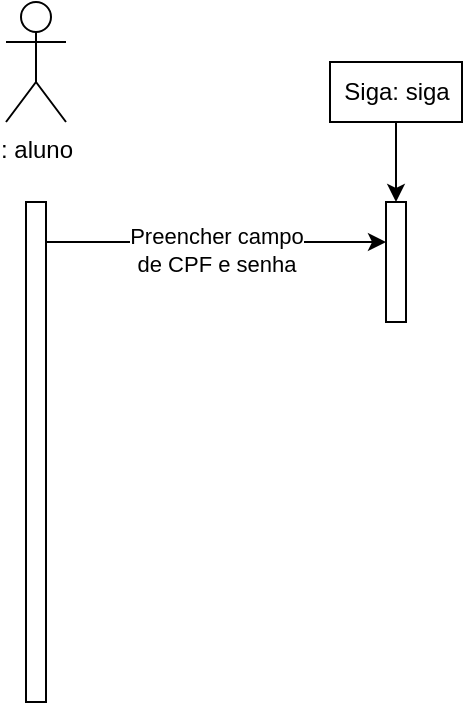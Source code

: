 <mxfile version="16.6.2" type="github">
  <diagram id="ZEX48tybaz3WDPqDXiuD" name="Page-1">
    <mxGraphModel dx="723" dy="413" grid="1" gridSize="10" guides="1" tooltips="1" connect="1" arrows="1" fold="1" page="1" pageScale="1" pageWidth="1169" pageHeight="827" math="0" shadow="0">
      <root>
        <mxCell id="0" />
        <mxCell id="1" parent="0" />
        <mxCell id="3zqD0T_lnfzhav-kkuIM-83" value="" style="edgeStyle=orthogonalEdgeStyle;rounded=0;orthogonalLoop=1;jettySize=auto;html=1;" edge="1" parent="1" source="3zqD0T_lnfzhav-kkuIM-74" target="3zqD0T_lnfzhav-kkuIM-82">
          <mxGeometry relative="1" as="geometry">
            <Array as="points">
              <mxPoint x="420" y="410" />
              <mxPoint x="420" y="410" />
            </Array>
          </mxGeometry>
        </mxCell>
        <mxCell id="3zqD0T_lnfzhav-kkuIM-84" value="Preencher campo&lt;br&gt;de CPF e senha" style="edgeLabel;html=1;align=center;verticalAlign=middle;resizable=0;points=[];" vertex="1" connectable="0" parent="3zqD0T_lnfzhav-kkuIM-83">
          <mxGeometry x="-0.277" y="-3" relative="1" as="geometry">
            <mxPoint x="23" y="1" as="offset" />
          </mxGeometry>
        </mxCell>
        <mxCell id="3zqD0T_lnfzhav-kkuIM-74" value="" style="html=1;points=[];perimeter=orthogonalPerimeter;" vertex="1" parent="1">
          <mxGeometry x="370" y="390" width="10" height="250" as="geometry" />
        </mxCell>
        <mxCell id="3zqD0T_lnfzhav-kkuIM-76" value=": aluno" style="shape=umlActor;verticalLabelPosition=bottom;verticalAlign=top;html=1;" vertex="1" parent="1">
          <mxGeometry x="360" y="290" width="30" height="60" as="geometry" />
        </mxCell>
        <mxCell id="3zqD0T_lnfzhav-kkuIM-82" value="" style="html=1;points=[];perimeter=orthogonalPerimeter;" vertex="1" parent="1">
          <mxGeometry x="550" y="390" width="10" height="60" as="geometry" />
        </mxCell>
        <mxCell id="3zqD0T_lnfzhav-kkuIM-86" style="edgeStyle=orthogonalEdgeStyle;rounded=0;orthogonalLoop=1;jettySize=auto;html=1;exitX=0.5;exitY=1;exitDx=0;exitDy=0;" edge="1" parent="1" source="3zqD0T_lnfzhav-kkuIM-85" target="3zqD0T_lnfzhav-kkuIM-82">
          <mxGeometry relative="1" as="geometry" />
        </mxCell>
        <mxCell id="3zqD0T_lnfzhav-kkuIM-85" value="Siga: siga" style="html=1;" vertex="1" parent="1">
          <mxGeometry x="522" y="320" width="66" height="30" as="geometry" />
        </mxCell>
      </root>
    </mxGraphModel>
  </diagram>
</mxfile>
